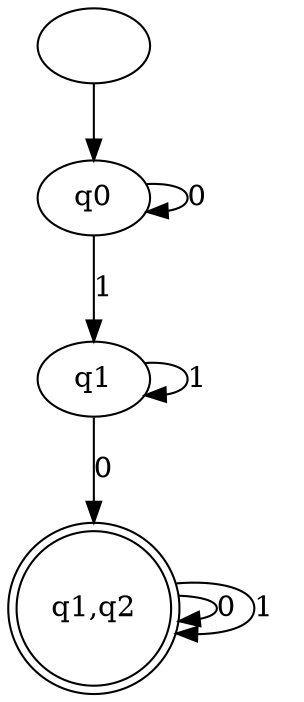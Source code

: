 digraph Automaton {
	"q1,q2" [shape=doublecircle]
	q1
	q0
	"" -> q0
	q0 -> q0 [label=0]
	q0 -> q1 [label=1]
	q1 -> "q1,q2" [label=0]
	q1 -> q1 [label=1]
	"q1,q2" -> "q1,q2" [label=0]
	"q1,q2" -> "q1,q2" [label=1]
}
